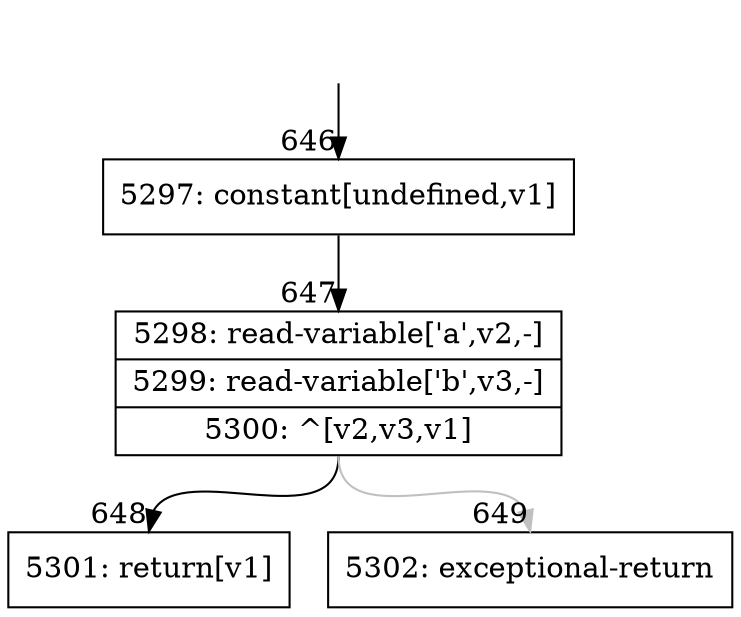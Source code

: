 digraph {
rankdir="TD"
BB_entry31[shape=none,label=""];
BB_entry31 -> BB646 [tailport=s, headport=n, headlabel="    646"]
BB646 [shape=record label="{5297: constant[undefined,v1]}" ] 
BB646 -> BB647 [tailport=s, headport=n, headlabel="      647"]
BB647 [shape=record label="{5298: read-variable['a',v2,-]|5299: read-variable['b',v3,-]|5300: ^[v2,v3,v1]}" ] 
BB647 -> BB648 [tailport=s, headport=n, headlabel="      648"]
BB647 -> BB649 [tailport=s, headport=n, color=gray, headlabel="      649"]
BB648 [shape=record label="{5301: return[v1]}" ] 
BB649 [shape=record label="{5302: exceptional-return}" ] 
//#$~ 218
}

